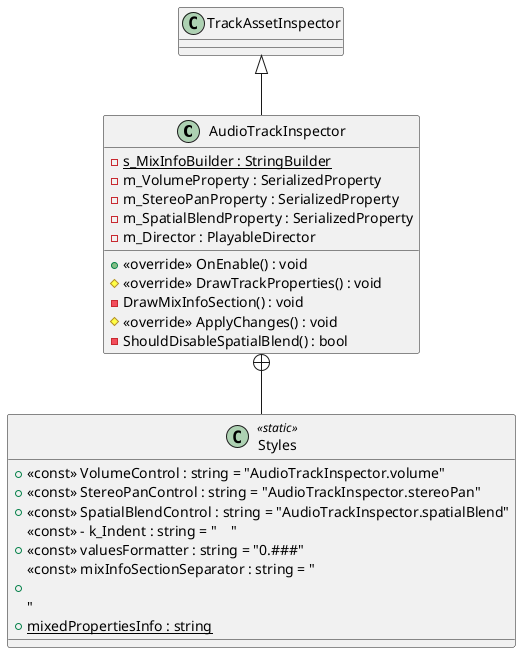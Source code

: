 @startuml
class AudioTrackInspector {
    {static} - s_MixInfoBuilder : StringBuilder
    - m_VolumeProperty : SerializedProperty
    - m_StereoPanProperty : SerializedProperty
    - m_SpatialBlendProperty : SerializedProperty
    - m_Director : PlayableDirector
    + <<override>> OnEnable() : void
    # <<override>> DrawTrackProperties() : void
    - DrawMixInfoSection() : void
    # <<override>> ApplyChanges() : void
    - ShouldDisableSpatialBlend() : bool
}
class Styles <<static>> {
    + <<const>> VolumeControl : string = "AudioTrackInspector.volume"
    + <<const>> StereoPanControl : string = "AudioTrackInspector.stereoPan"
    + <<const>> SpatialBlendControl : string = "AudioTrackInspector.spatialBlend"
    <<const>> - k_Indent : string = "    "
    + <<const>> valuesFormatter : string = "0.###"
    + <<const>> mixInfoSectionSeparator : string = "\n\n"
    + {static} mixedPropertiesInfo : string
}
TrackAssetInspector <|-- AudioTrackInspector
AudioTrackInspector +-- Styles
@enduml
